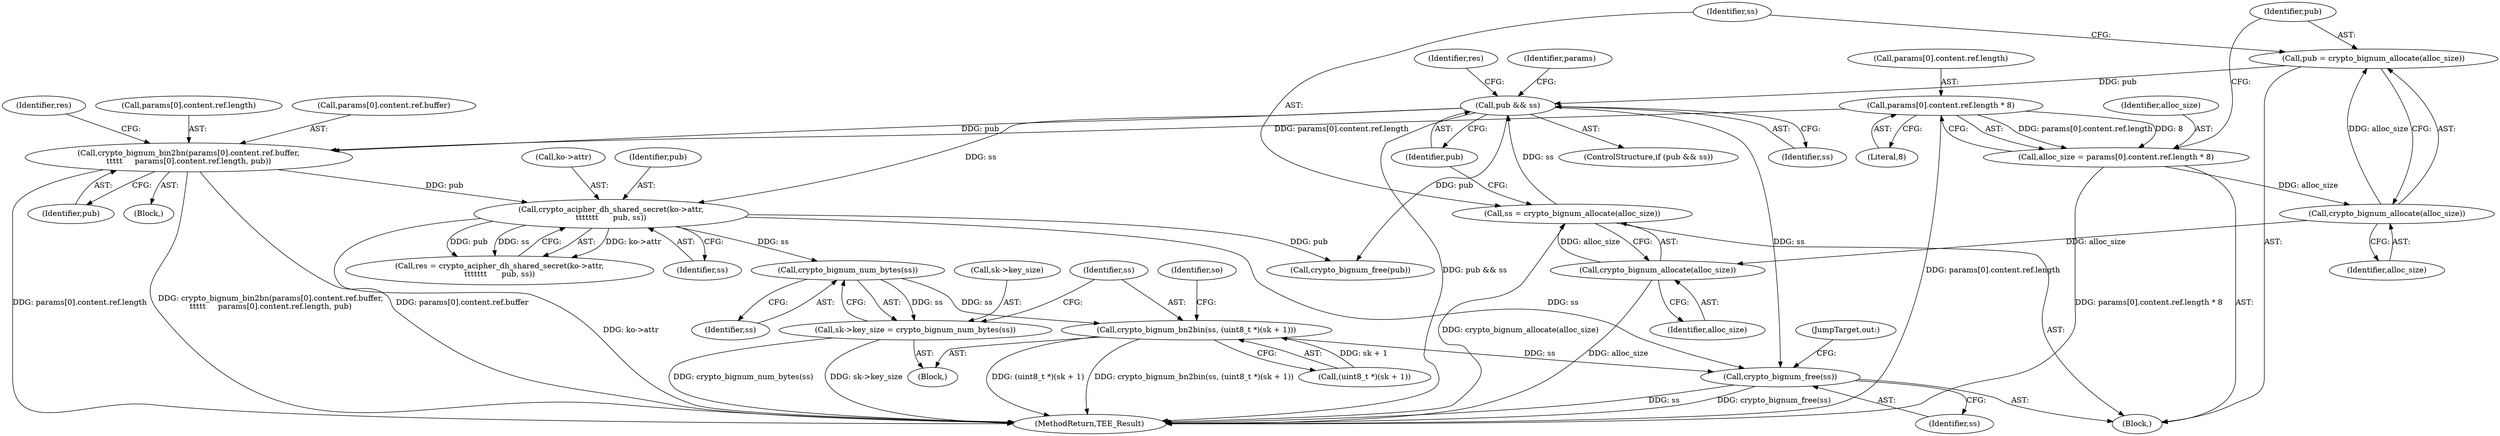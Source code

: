 digraph "0_optee_os_a637243270fc1faae16de059091795c32d86e65e@API" {
"1000332" [label="(Call,crypto_bignum_num_bytes(ss))"];
"1000317" [label="(Call,crypto_acipher_dh_shared_secret(ko->attr,\n\t\t\t\t\t\t\t      pub, ss))"];
"1000295" [label="(Call,crypto_bignum_bin2bn(params[0].content.ref.buffer,\n\t\t\t\t\t     params[0].content.ref.length, pub))"];
"1000271" [label="(Call,params[0].content.ref.length * 8)"];
"1000291" [label="(Call,pub && ss)"];
"1000282" [label="(Call,pub = crypto_bignum_allocate(alloc_size))"];
"1000284" [label="(Call,crypto_bignum_allocate(alloc_size))"];
"1000269" [label="(Call,alloc_size = params[0].content.ref.length * 8)"];
"1000286" [label="(Call,ss = crypto_bignum_allocate(alloc_size))"];
"1000288" [label="(Call,crypto_bignum_allocate(alloc_size))"];
"1000328" [label="(Call,sk->key_size = crypto_bignum_num_bytes(ss))"];
"1000334" [label="(Call,crypto_bignum_bn2bin(ss, (uint8_t *)(sk + 1)))"];
"1000359" [label="(Call,crypto_bignum_free(ss))"];
"1000285" [label="(Identifier,alloc_size)"];
"1000284" [label="(Call,crypto_bignum_allocate(alloc_size))"];
"1000859" [label="(MethodReturn,TEE_Result)"];
"1000854" [label="(JumpTarget,out:)"];
"1000335" [label="(Identifier,ss)"];
"1000290" [label="(ControlStructure,if (pub && ss))"];
"1000359" [label="(Call,crypto_bignum_free(ss))"];
"1000281" [label="(Literal,8)"];
"1000344" [label="(Identifier,so)"];
"1000318" [label="(Call,ko->attr)"];
"1000288" [label="(Call,crypto_bignum_allocate(alloc_size))"];
"1000317" [label="(Call,crypto_acipher_dh_shared_secret(ko->attr,\n\t\t\t\t\t\t\t      pub, ss))"];
"1000296" [label="(Call,params[0].content.ref.buffer)"];
"1000283" [label="(Identifier,pub)"];
"1000286" [label="(Call,ss = crypto_bignum_allocate(alloc_size))"];
"1000315" [label="(Call,res = crypto_acipher_dh_shared_secret(ko->attr,\n\t\t\t\t\t\t\t      pub, ss))"];
"1000271" [label="(Call,params[0].content.ref.length * 8)"];
"1000295" [label="(Call,crypto_bignum_bin2bn(params[0].content.ref.buffer,\n\t\t\t\t\t     params[0].content.ref.length, pub))"];
"1000291" [label="(Call,pub && ss)"];
"1000336" [label="(Call,(uint8_t *)(sk + 1))"];
"1000287" [label="(Identifier,ss)"];
"1000360" [label="(Identifier,ss)"];
"1000248" [label="(Block,)"];
"1000329" [label="(Call,sk->key_size)"];
"1000357" [label="(Call,crypto_bignum_free(pub))"];
"1000327" [label="(Block,)"];
"1000293" [label="(Identifier,ss)"];
"1000321" [label="(Identifier,pub)"];
"1000292" [label="(Identifier,pub)"];
"1000272" [label="(Call,params[0].content.ref.length)"];
"1000269" [label="(Call,alloc_size = params[0].content.ref.length * 8)"];
"1000300" [label="(Identifier,params)"];
"1000334" [label="(Call,crypto_bignum_bn2bin(ss, (uint8_t *)(sk + 1)))"];
"1000314" [label="(Identifier,pub)"];
"1000322" [label="(Identifier,ss)"];
"1000316" [label="(Identifier,res)"];
"1000355" [label="(Identifier,res)"];
"1000305" [label="(Call,params[0].content.ref.length)"];
"1000294" [label="(Block,)"];
"1000289" [label="(Identifier,alloc_size)"];
"1000332" [label="(Call,crypto_bignum_num_bytes(ss))"];
"1000333" [label="(Identifier,ss)"];
"1000328" [label="(Call,sk->key_size = crypto_bignum_num_bytes(ss))"];
"1000270" [label="(Identifier,alloc_size)"];
"1000282" [label="(Call,pub = crypto_bignum_allocate(alloc_size))"];
"1000332" -> "1000328"  [label="AST: "];
"1000332" -> "1000333"  [label="CFG: "];
"1000333" -> "1000332"  [label="AST: "];
"1000328" -> "1000332"  [label="CFG: "];
"1000332" -> "1000328"  [label="DDG: ss"];
"1000317" -> "1000332"  [label="DDG: ss"];
"1000332" -> "1000334"  [label="DDG: ss"];
"1000317" -> "1000315"  [label="AST: "];
"1000317" -> "1000322"  [label="CFG: "];
"1000318" -> "1000317"  [label="AST: "];
"1000321" -> "1000317"  [label="AST: "];
"1000322" -> "1000317"  [label="AST: "];
"1000315" -> "1000317"  [label="CFG: "];
"1000317" -> "1000859"  [label="DDG: ko->attr"];
"1000317" -> "1000315"  [label="DDG: ko->attr"];
"1000317" -> "1000315"  [label="DDG: pub"];
"1000317" -> "1000315"  [label="DDG: ss"];
"1000295" -> "1000317"  [label="DDG: pub"];
"1000291" -> "1000317"  [label="DDG: ss"];
"1000317" -> "1000357"  [label="DDG: pub"];
"1000317" -> "1000359"  [label="DDG: ss"];
"1000295" -> "1000294"  [label="AST: "];
"1000295" -> "1000314"  [label="CFG: "];
"1000296" -> "1000295"  [label="AST: "];
"1000305" -> "1000295"  [label="AST: "];
"1000314" -> "1000295"  [label="AST: "];
"1000316" -> "1000295"  [label="CFG: "];
"1000295" -> "1000859"  [label="DDG: params[0].content.ref.buffer"];
"1000295" -> "1000859"  [label="DDG: params[0].content.ref.length"];
"1000295" -> "1000859"  [label="DDG: crypto_bignum_bin2bn(params[0].content.ref.buffer,\n\t\t\t\t\t     params[0].content.ref.length, pub)"];
"1000271" -> "1000295"  [label="DDG: params[0].content.ref.length"];
"1000291" -> "1000295"  [label="DDG: pub"];
"1000271" -> "1000269"  [label="AST: "];
"1000271" -> "1000281"  [label="CFG: "];
"1000272" -> "1000271"  [label="AST: "];
"1000281" -> "1000271"  [label="AST: "];
"1000269" -> "1000271"  [label="CFG: "];
"1000271" -> "1000859"  [label="DDG: params[0].content.ref.length"];
"1000271" -> "1000269"  [label="DDG: params[0].content.ref.length"];
"1000271" -> "1000269"  [label="DDG: 8"];
"1000291" -> "1000290"  [label="AST: "];
"1000291" -> "1000292"  [label="CFG: "];
"1000291" -> "1000293"  [label="CFG: "];
"1000292" -> "1000291"  [label="AST: "];
"1000293" -> "1000291"  [label="AST: "];
"1000300" -> "1000291"  [label="CFG: "];
"1000355" -> "1000291"  [label="CFG: "];
"1000291" -> "1000859"  [label="DDG: pub && ss"];
"1000282" -> "1000291"  [label="DDG: pub"];
"1000286" -> "1000291"  [label="DDG: ss"];
"1000291" -> "1000357"  [label="DDG: pub"];
"1000291" -> "1000359"  [label="DDG: ss"];
"1000282" -> "1000248"  [label="AST: "];
"1000282" -> "1000284"  [label="CFG: "];
"1000283" -> "1000282"  [label="AST: "];
"1000284" -> "1000282"  [label="AST: "];
"1000287" -> "1000282"  [label="CFG: "];
"1000284" -> "1000282"  [label="DDG: alloc_size"];
"1000284" -> "1000285"  [label="CFG: "];
"1000285" -> "1000284"  [label="AST: "];
"1000269" -> "1000284"  [label="DDG: alloc_size"];
"1000284" -> "1000288"  [label="DDG: alloc_size"];
"1000269" -> "1000248"  [label="AST: "];
"1000270" -> "1000269"  [label="AST: "];
"1000283" -> "1000269"  [label="CFG: "];
"1000269" -> "1000859"  [label="DDG: params[0].content.ref.length * 8"];
"1000286" -> "1000248"  [label="AST: "];
"1000286" -> "1000288"  [label="CFG: "];
"1000287" -> "1000286"  [label="AST: "];
"1000288" -> "1000286"  [label="AST: "];
"1000292" -> "1000286"  [label="CFG: "];
"1000286" -> "1000859"  [label="DDG: crypto_bignum_allocate(alloc_size)"];
"1000288" -> "1000286"  [label="DDG: alloc_size"];
"1000288" -> "1000289"  [label="CFG: "];
"1000289" -> "1000288"  [label="AST: "];
"1000288" -> "1000859"  [label="DDG: alloc_size"];
"1000328" -> "1000327"  [label="AST: "];
"1000329" -> "1000328"  [label="AST: "];
"1000335" -> "1000328"  [label="CFG: "];
"1000328" -> "1000859"  [label="DDG: crypto_bignum_num_bytes(ss)"];
"1000328" -> "1000859"  [label="DDG: sk->key_size"];
"1000334" -> "1000327"  [label="AST: "];
"1000334" -> "1000336"  [label="CFG: "];
"1000335" -> "1000334"  [label="AST: "];
"1000336" -> "1000334"  [label="AST: "];
"1000344" -> "1000334"  [label="CFG: "];
"1000334" -> "1000859"  [label="DDG: crypto_bignum_bn2bin(ss, (uint8_t *)(sk + 1))"];
"1000334" -> "1000859"  [label="DDG: (uint8_t *)(sk + 1)"];
"1000336" -> "1000334"  [label="DDG: sk + 1"];
"1000334" -> "1000359"  [label="DDG: ss"];
"1000359" -> "1000248"  [label="AST: "];
"1000359" -> "1000360"  [label="CFG: "];
"1000360" -> "1000359"  [label="AST: "];
"1000854" -> "1000359"  [label="CFG: "];
"1000359" -> "1000859"  [label="DDG: ss"];
"1000359" -> "1000859"  [label="DDG: crypto_bignum_free(ss)"];
}
